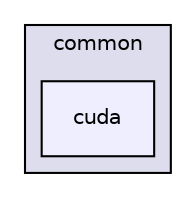 digraph "/build/FastDeploy/fastdeploy/runtime/backends/common/cuda" {
  compound=true
  node [ fontsize="10", fontname="Helvetica"];
  edge [ labelfontsize="10", labelfontname="Helvetica"];
  subgraph clusterdir_1f28e8402fc0c4330e92dabb0a77b847 {
    graph [ bgcolor="#ddddee", pencolor="black", label="common" fontname="Helvetica", fontsize="10", URL="dir_1f28e8402fc0c4330e92dabb0a77b847.html"]
  dir_33581b055e10ac05ae421022bb20618e [shape=box, label="cuda", style="filled", fillcolor="#eeeeff", pencolor="black", URL="dir_33581b055e10ac05ae421022bb20618e.html"];
  }
}
